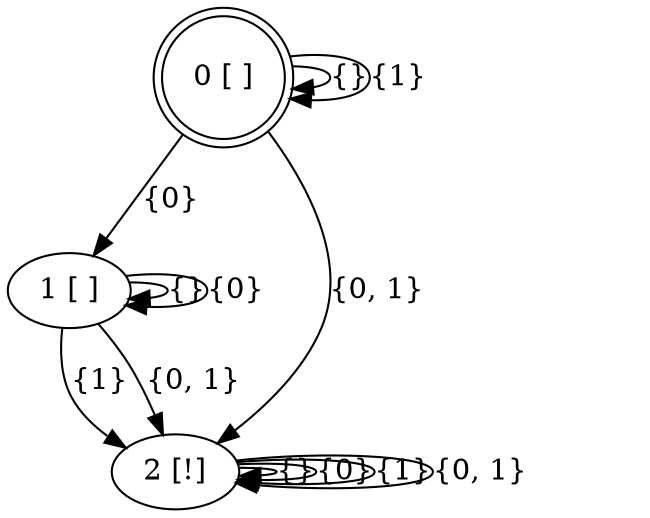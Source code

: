 digraph model {
	0 [label="0 [ ]", shape=doublecircle]
	1 [label="1 [ ]", shape=ellipse]
	2 [label="2 [!]", shape=ellipse]
	0 -> 0 [label="{}"]
	0 -> 1 [label="{0}"]
	0 -> 0 [label="{1}"]
	0 -> 2 [label="{0, 1}"]
	1 -> 1 [label="{}"]
	1 -> 1 [label="{0}"]
	1 -> 2 [label="{1}"]
	1 -> 2 [label="{0, 1}"]
	2 -> 2 [label="{}"]
	2 -> 2 [label="{0}"]
	2 -> 2 [label="{1}"]
	2 -> 2 [label="{0, 1}"]
}
